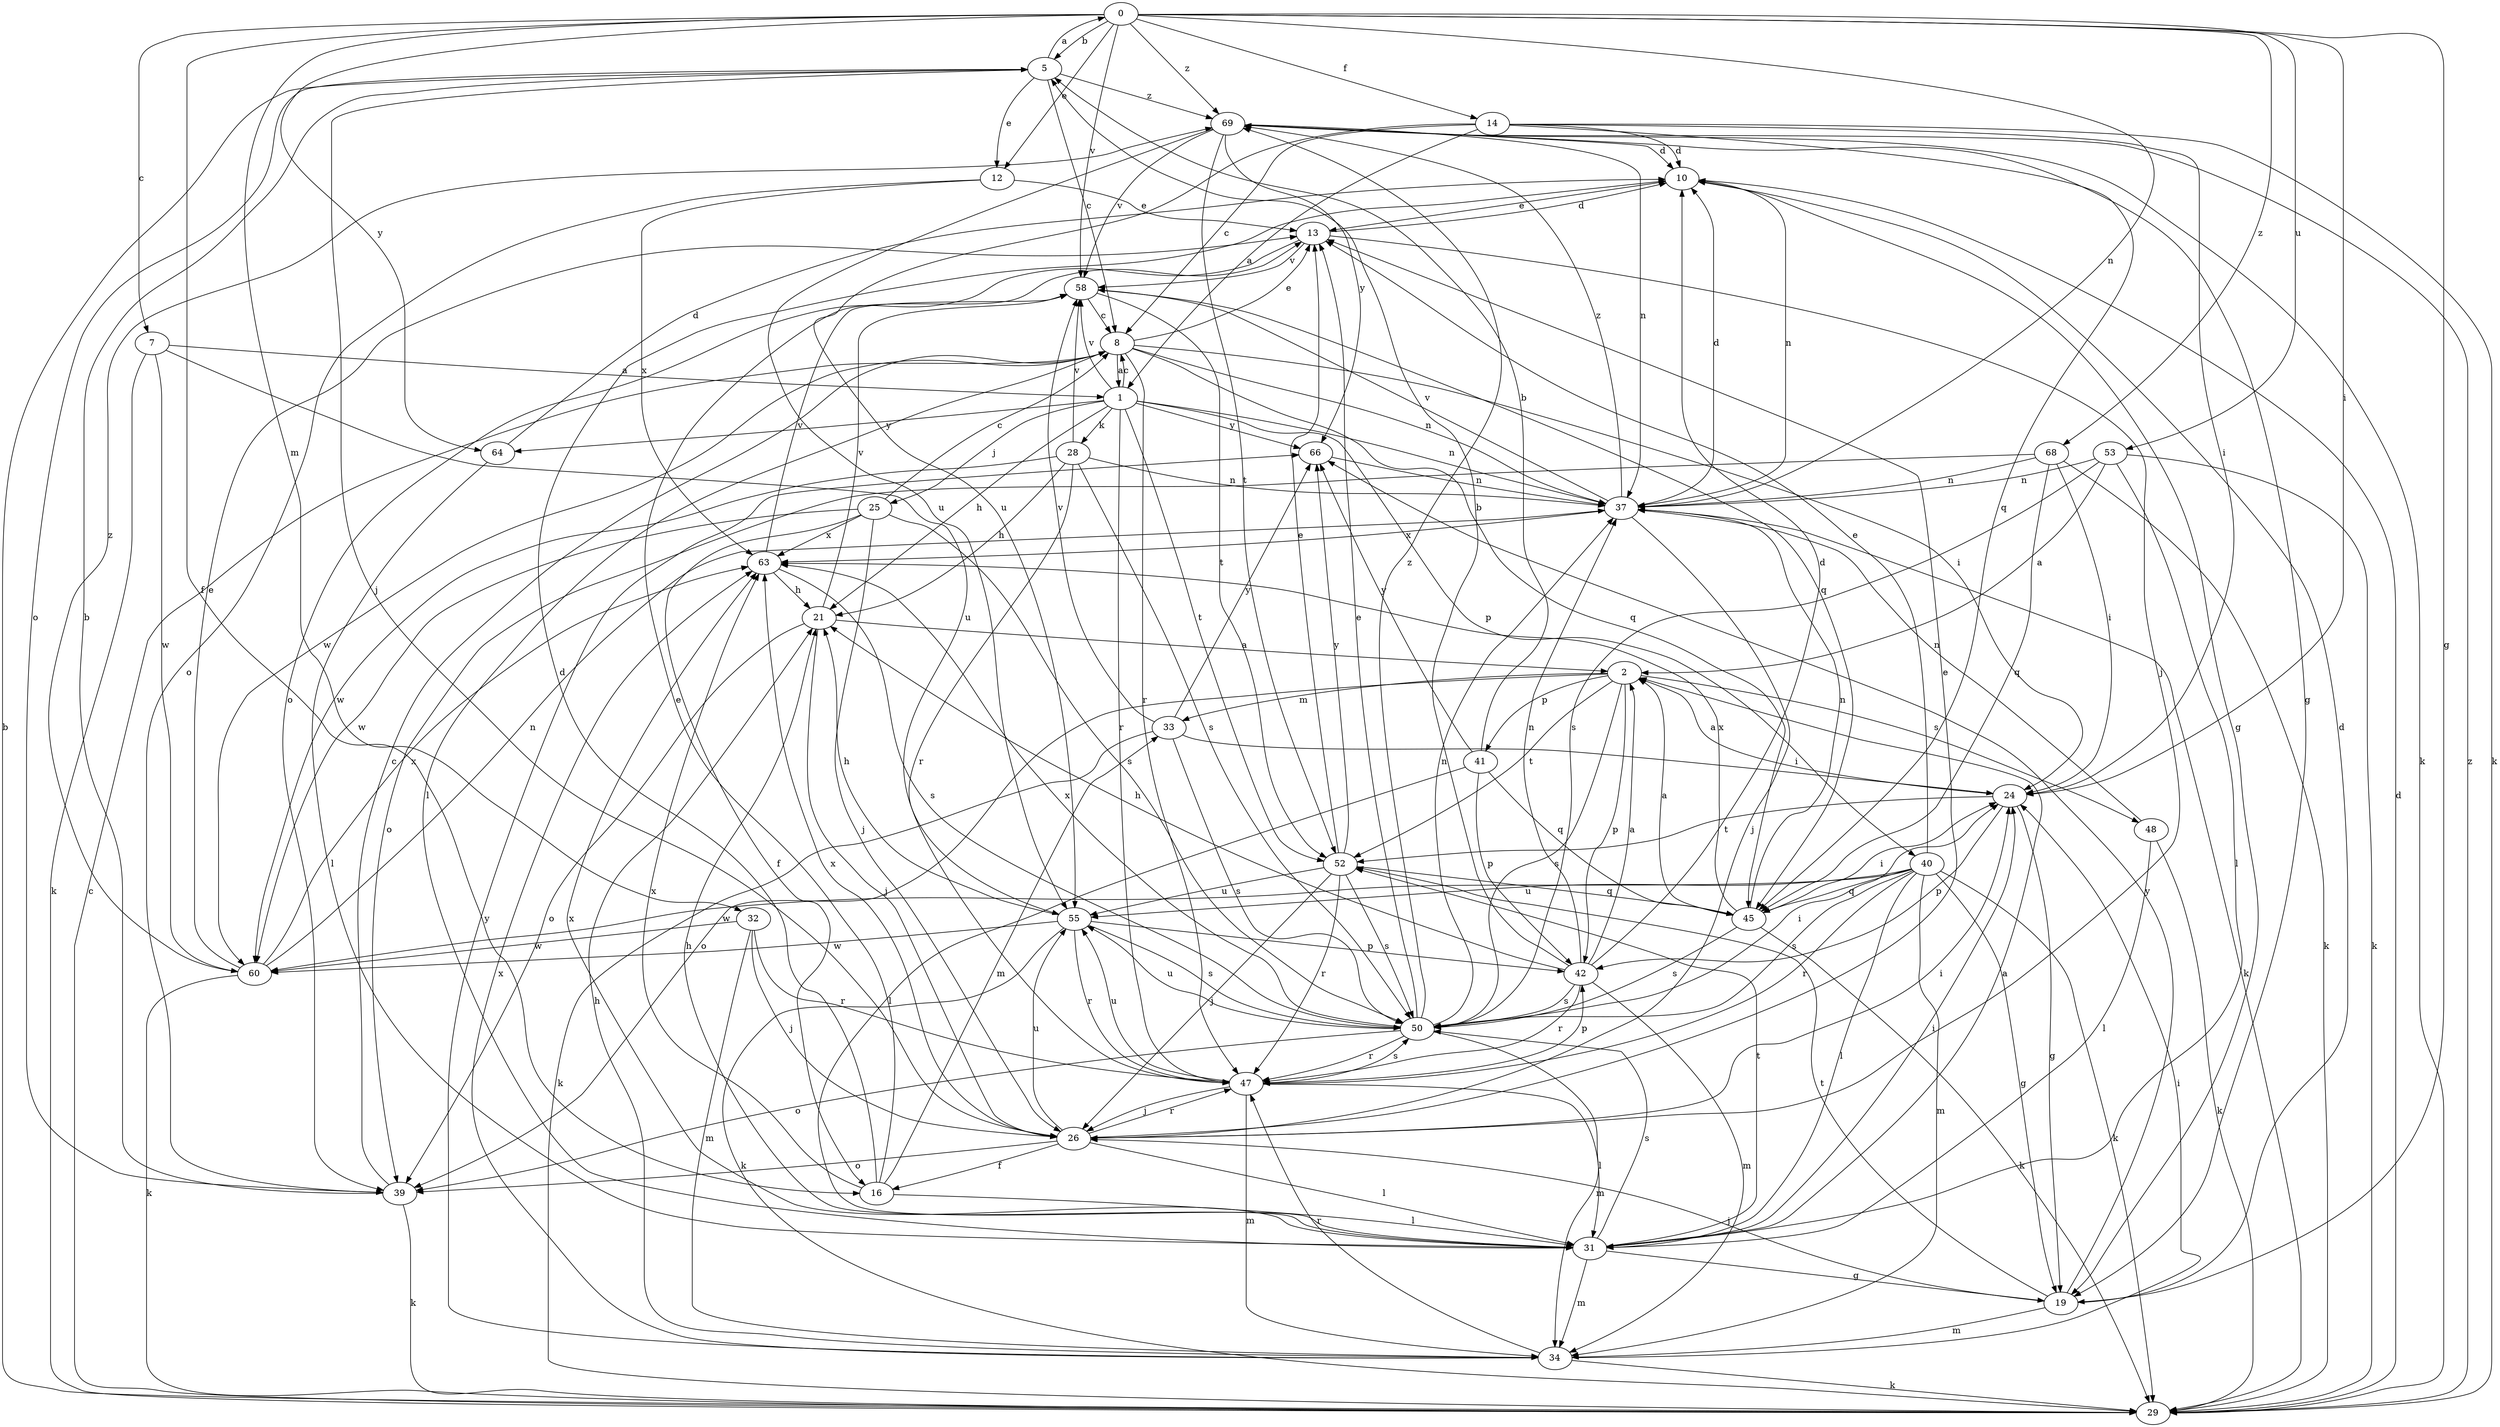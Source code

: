 strict digraph  {
0;
1;
2;
5;
7;
8;
10;
12;
13;
14;
16;
19;
21;
24;
25;
26;
28;
29;
31;
32;
33;
34;
37;
39;
40;
41;
42;
45;
47;
48;
50;
52;
53;
55;
58;
60;
63;
64;
66;
68;
69;
0 -> 5  [label=b];
0 -> 7  [label=c];
0 -> 12  [label=e];
0 -> 14  [label=f];
0 -> 16  [label=f];
0 -> 19  [label=g];
0 -> 24  [label=i];
0 -> 32  [label=m];
0 -> 37  [label=n];
0 -> 53  [label=u];
0 -> 58  [label=v];
0 -> 64  [label=y];
0 -> 68  [label=z];
0 -> 69  [label=z];
1 -> 8  [label=c];
1 -> 21  [label=h];
1 -> 25  [label=j];
1 -> 28  [label=k];
1 -> 37  [label=n];
1 -> 40  [label=p];
1 -> 47  [label=r];
1 -> 52  [label=t];
1 -> 58  [label=v];
1 -> 64  [label=y];
1 -> 66  [label=y];
2 -> 33  [label=m];
2 -> 39  [label=o];
2 -> 41  [label=p];
2 -> 42  [label=p];
2 -> 48  [label=s];
2 -> 50  [label=s];
2 -> 52  [label=t];
5 -> 0  [label=a];
5 -> 8  [label=c];
5 -> 12  [label=e];
5 -> 26  [label=j];
5 -> 39  [label=o];
5 -> 69  [label=z];
7 -> 1  [label=a];
7 -> 29  [label=k];
7 -> 55  [label=u];
7 -> 60  [label=w];
8 -> 1  [label=a];
8 -> 13  [label=e];
8 -> 24  [label=i];
8 -> 31  [label=l];
8 -> 37  [label=n];
8 -> 45  [label=q];
8 -> 47  [label=r];
8 -> 60  [label=w];
10 -> 13  [label=e];
10 -> 19  [label=g];
10 -> 37  [label=n];
12 -> 13  [label=e];
12 -> 39  [label=o];
12 -> 63  [label=x];
13 -> 10  [label=d];
13 -> 26  [label=j];
13 -> 39  [label=o];
13 -> 58  [label=v];
14 -> 1  [label=a];
14 -> 8  [label=c];
14 -> 10  [label=d];
14 -> 24  [label=i];
14 -> 29  [label=k];
14 -> 45  [label=q];
14 -> 55  [label=u];
16 -> 10  [label=d];
16 -> 13  [label=e];
16 -> 31  [label=l];
16 -> 33  [label=m];
16 -> 63  [label=x];
19 -> 10  [label=d];
19 -> 26  [label=j];
19 -> 34  [label=m];
19 -> 52  [label=t];
19 -> 66  [label=y];
21 -> 2  [label=a];
21 -> 26  [label=j];
21 -> 39  [label=o];
21 -> 58  [label=v];
24 -> 2  [label=a];
24 -> 19  [label=g];
24 -> 42  [label=p];
24 -> 52  [label=t];
25 -> 8  [label=c];
25 -> 16  [label=f];
25 -> 26  [label=j];
25 -> 50  [label=s];
25 -> 60  [label=w];
25 -> 63  [label=x];
26 -> 13  [label=e];
26 -> 16  [label=f];
26 -> 24  [label=i];
26 -> 31  [label=l];
26 -> 39  [label=o];
26 -> 47  [label=r];
26 -> 55  [label=u];
26 -> 63  [label=x];
28 -> 21  [label=h];
28 -> 37  [label=n];
28 -> 47  [label=r];
28 -> 50  [label=s];
28 -> 58  [label=v];
28 -> 60  [label=w];
29 -> 5  [label=b];
29 -> 8  [label=c];
29 -> 10  [label=d];
29 -> 69  [label=z];
31 -> 2  [label=a];
31 -> 19  [label=g];
31 -> 21  [label=h];
31 -> 24  [label=i];
31 -> 34  [label=m];
31 -> 50  [label=s];
31 -> 52  [label=t];
31 -> 63  [label=x];
32 -> 26  [label=j];
32 -> 34  [label=m];
32 -> 47  [label=r];
32 -> 60  [label=w];
33 -> 24  [label=i];
33 -> 29  [label=k];
33 -> 50  [label=s];
33 -> 58  [label=v];
33 -> 66  [label=y];
34 -> 21  [label=h];
34 -> 24  [label=i];
34 -> 29  [label=k];
34 -> 47  [label=r];
34 -> 63  [label=x];
34 -> 66  [label=y];
37 -> 10  [label=d];
37 -> 26  [label=j];
37 -> 29  [label=k];
37 -> 58  [label=v];
37 -> 63  [label=x];
37 -> 69  [label=z];
39 -> 5  [label=b];
39 -> 8  [label=c];
39 -> 29  [label=k];
40 -> 13  [label=e];
40 -> 19  [label=g];
40 -> 29  [label=k];
40 -> 31  [label=l];
40 -> 34  [label=m];
40 -> 45  [label=q];
40 -> 47  [label=r];
40 -> 50  [label=s];
40 -> 55  [label=u];
40 -> 60  [label=w];
41 -> 5  [label=b];
41 -> 31  [label=l];
41 -> 42  [label=p];
41 -> 45  [label=q];
41 -> 66  [label=y];
42 -> 2  [label=a];
42 -> 5  [label=b];
42 -> 10  [label=d];
42 -> 21  [label=h];
42 -> 34  [label=m];
42 -> 37  [label=n];
42 -> 47  [label=r];
42 -> 50  [label=s];
45 -> 2  [label=a];
45 -> 24  [label=i];
45 -> 29  [label=k];
45 -> 37  [label=n];
45 -> 50  [label=s];
45 -> 63  [label=x];
47 -> 26  [label=j];
47 -> 31  [label=l];
47 -> 34  [label=m];
47 -> 42  [label=p];
47 -> 50  [label=s];
47 -> 55  [label=u];
48 -> 29  [label=k];
48 -> 31  [label=l];
48 -> 37  [label=n];
50 -> 13  [label=e];
50 -> 24  [label=i];
50 -> 34  [label=m];
50 -> 37  [label=n];
50 -> 39  [label=o];
50 -> 47  [label=r];
50 -> 55  [label=u];
50 -> 63  [label=x];
50 -> 69  [label=z];
52 -> 13  [label=e];
52 -> 26  [label=j];
52 -> 45  [label=q];
52 -> 47  [label=r];
52 -> 50  [label=s];
52 -> 55  [label=u];
52 -> 66  [label=y];
53 -> 2  [label=a];
53 -> 29  [label=k];
53 -> 31  [label=l];
53 -> 37  [label=n];
53 -> 50  [label=s];
55 -> 21  [label=h];
55 -> 29  [label=k];
55 -> 42  [label=p];
55 -> 47  [label=r];
55 -> 50  [label=s];
55 -> 60  [label=w];
58 -> 8  [label=c];
58 -> 45  [label=q];
58 -> 52  [label=t];
60 -> 13  [label=e];
60 -> 29  [label=k];
60 -> 37  [label=n];
60 -> 63  [label=x];
60 -> 69  [label=z];
63 -> 21  [label=h];
63 -> 50  [label=s];
63 -> 58  [label=v];
64 -> 10  [label=d];
64 -> 31  [label=l];
66 -> 37  [label=n];
68 -> 24  [label=i];
68 -> 29  [label=k];
68 -> 37  [label=n];
68 -> 39  [label=o];
68 -> 45  [label=q];
69 -> 10  [label=d];
69 -> 19  [label=g];
69 -> 29  [label=k];
69 -> 37  [label=n];
69 -> 52  [label=t];
69 -> 55  [label=u];
69 -> 58  [label=v];
69 -> 66  [label=y];
}

